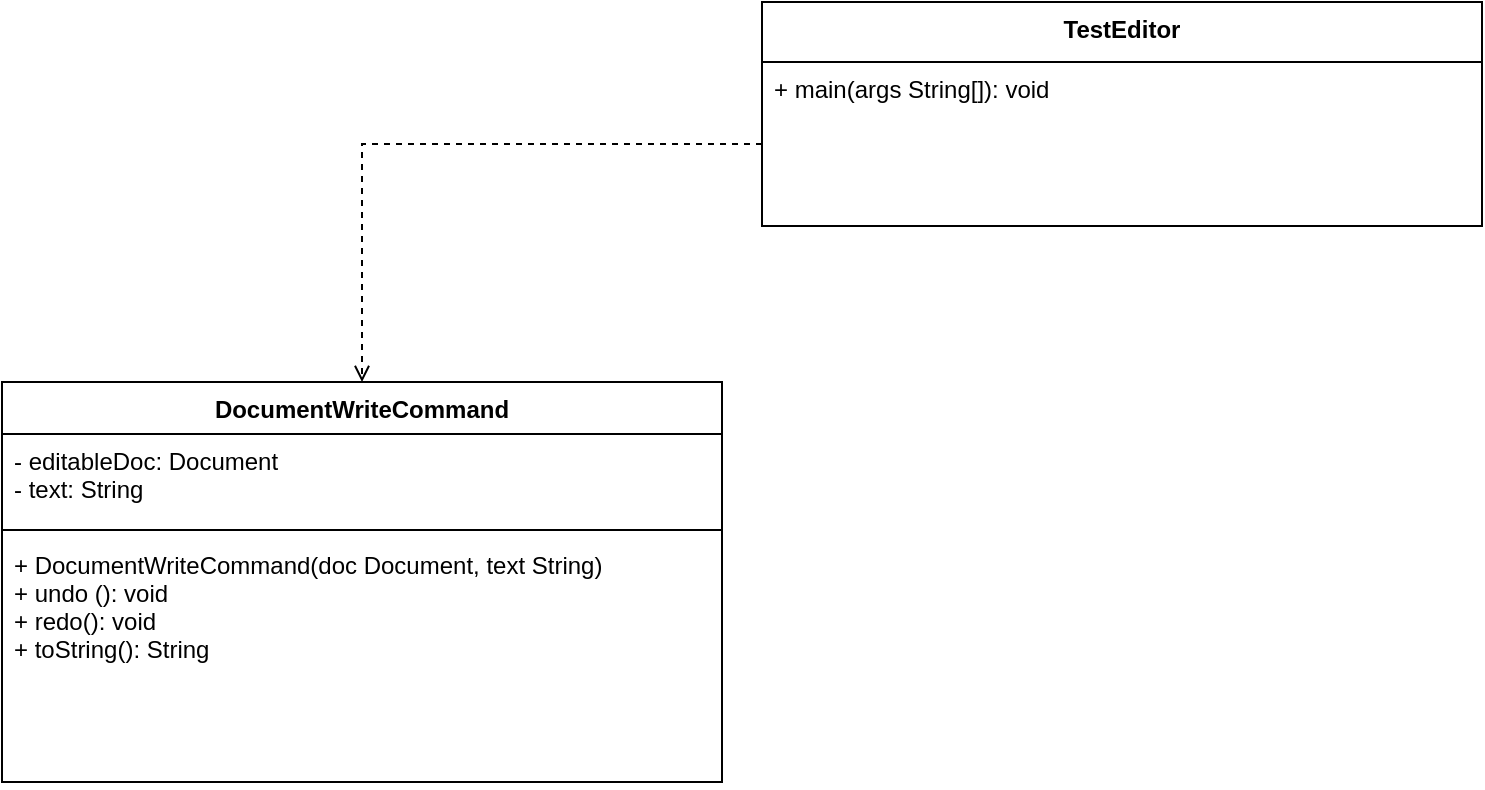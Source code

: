 <mxfile version="13.9.9" type="device"><diagram id="B2QDY2VxBTA_asU3rR3J" name="Page-1"><mxGraphModel dx="2272" dy="762" grid="1" gridSize="10" guides="1" tooltips="1" connect="1" arrows="1" fold="1" page="1" pageScale="1" pageWidth="850" pageHeight="1100" math="0" shadow="0"><root><mxCell id="0"/><mxCell id="1" parent="0"/><mxCell id="LD72PHsD2vizOpNStzMd-5" value="DocumentWriteCommand" style="swimlane;fontStyle=1;align=center;verticalAlign=top;childLayout=stackLayout;horizontal=1;startSize=26;horizontalStack=0;resizeParent=1;resizeParentMax=0;resizeLast=0;collapsible=1;marginBottom=0;" vertex="1" parent="1"><mxGeometry x="-180" y="410" width="360" height="200" as="geometry"/></mxCell><mxCell id="LD72PHsD2vizOpNStzMd-6" value="- editableDoc: Document&#10;- text: String" style="text;strokeColor=none;fillColor=none;align=left;verticalAlign=top;spacingLeft=4;spacingRight=4;overflow=hidden;rotatable=0;points=[[0,0.5],[1,0.5]];portConstraint=eastwest;" vertex="1" parent="LD72PHsD2vizOpNStzMd-5"><mxGeometry y="26" width="360" height="44" as="geometry"/></mxCell><mxCell id="LD72PHsD2vizOpNStzMd-7" value="" style="line;strokeWidth=1;fillColor=none;align=left;verticalAlign=middle;spacingTop=-1;spacingLeft=3;spacingRight=3;rotatable=0;labelPosition=right;points=[];portConstraint=eastwest;" vertex="1" parent="LD72PHsD2vizOpNStzMd-5"><mxGeometry y="70" width="360" height="8" as="geometry"/></mxCell><mxCell id="LD72PHsD2vizOpNStzMd-8" value="+ DocumentWriteCommand(doc Document, text String)&#10;+ undo (): void&#10;+ redo(): void&#10;+ toString(): String" style="text;strokeColor=none;fillColor=none;align=left;verticalAlign=top;spacingLeft=4;spacingRight=4;overflow=hidden;rotatable=0;points=[[0,0.5],[1,0.5]];portConstraint=eastwest;" vertex="1" parent="LD72PHsD2vizOpNStzMd-5"><mxGeometry y="78" width="360" height="122" as="geometry"/></mxCell><mxCell id="LD72PHsD2vizOpNStzMd-9" value="TestEditor" style="swimlane;fontStyle=1;align=center;verticalAlign=top;childLayout=stackLayout;horizontal=1;startSize=30;horizontalStack=0;resizeParent=1;resizeParentMax=0;resizeLast=0;collapsible=1;marginBottom=0;" vertex="1" parent="1"><mxGeometry x="200" y="220" width="360" height="112" as="geometry"><mxRectangle x="200" y="220" width="90" height="30" as="alternateBounds"/></mxGeometry></mxCell><mxCell id="LD72PHsD2vizOpNStzMd-12" value="+ main(args String[]): void" style="text;strokeColor=none;fillColor=none;align=left;verticalAlign=top;spacingLeft=4;spacingRight=4;overflow=hidden;rotatable=0;points=[[0,0.5],[1,0.5]];portConstraint=eastwest;" vertex="1" parent="LD72PHsD2vizOpNStzMd-9"><mxGeometry y="30" width="360" height="82" as="geometry"/></mxCell><mxCell id="LD72PHsD2vizOpNStzMd-15" style="edgeStyle=orthogonalEdgeStyle;rounded=0;orthogonalLoop=1;jettySize=auto;html=1;entryX=0.5;entryY=0;entryDx=0;entryDy=0;dashed=1;endArrow=open;endFill=0;" edge="1" parent="1" source="LD72PHsD2vizOpNStzMd-12" target="LD72PHsD2vizOpNStzMd-5"><mxGeometry relative="1" as="geometry"/></mxCell></root></mxGraphModel></diagram></mxfile>